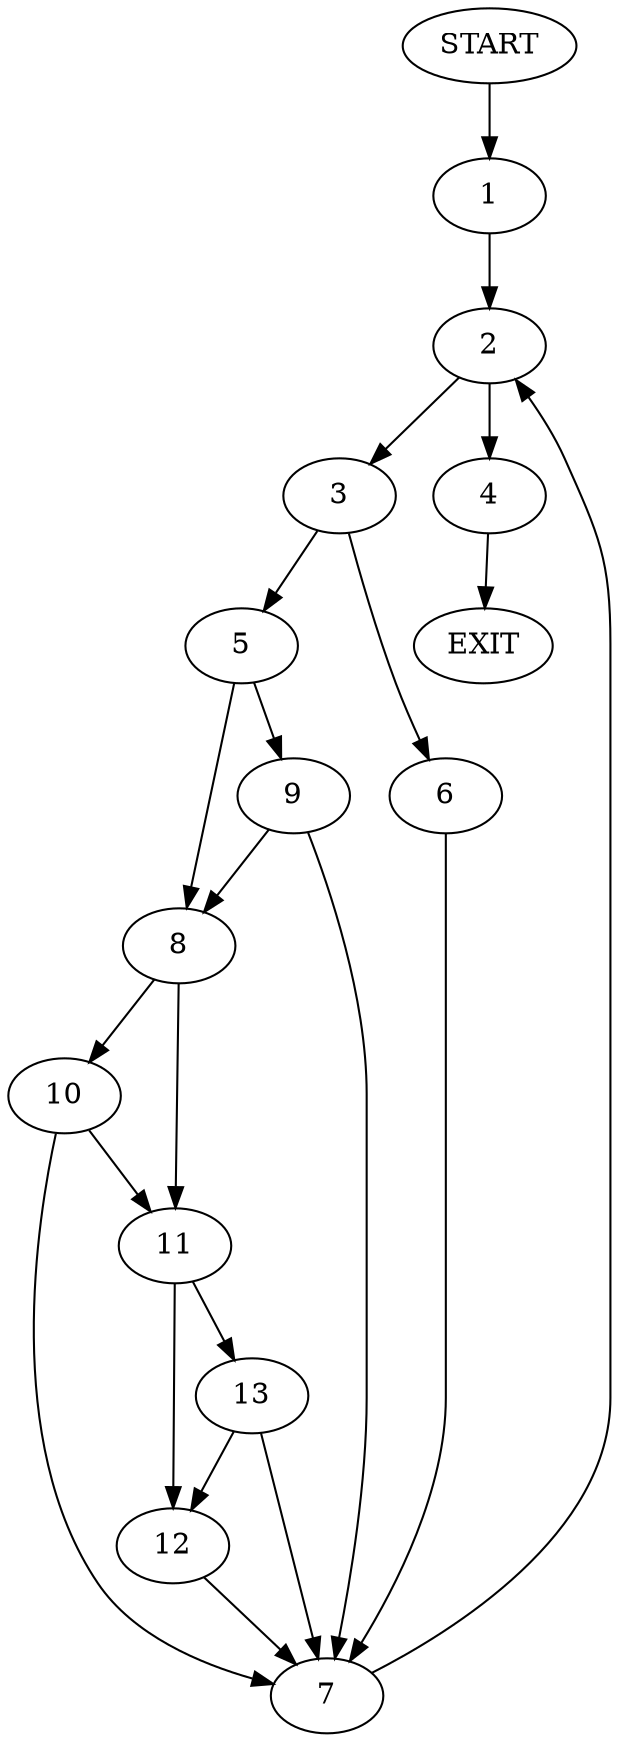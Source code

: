 digraph {
0 [label="START"]
14 [label="EXIT"]
0 -> 1
1 -> 2
2 -> 3
2 -> 4
4 -> 14
3 -> 5
3 -> 6
6 -> 7
5 -> 8
5 -> 9
7 -> 2
9 -> 7
9 -> 8
8 -> 10
8 -> 11
10 -> 7
10 -> 11
11 -> 12
11 -> 13
13 -> 7
13 -> 12
12 -> 7
}
